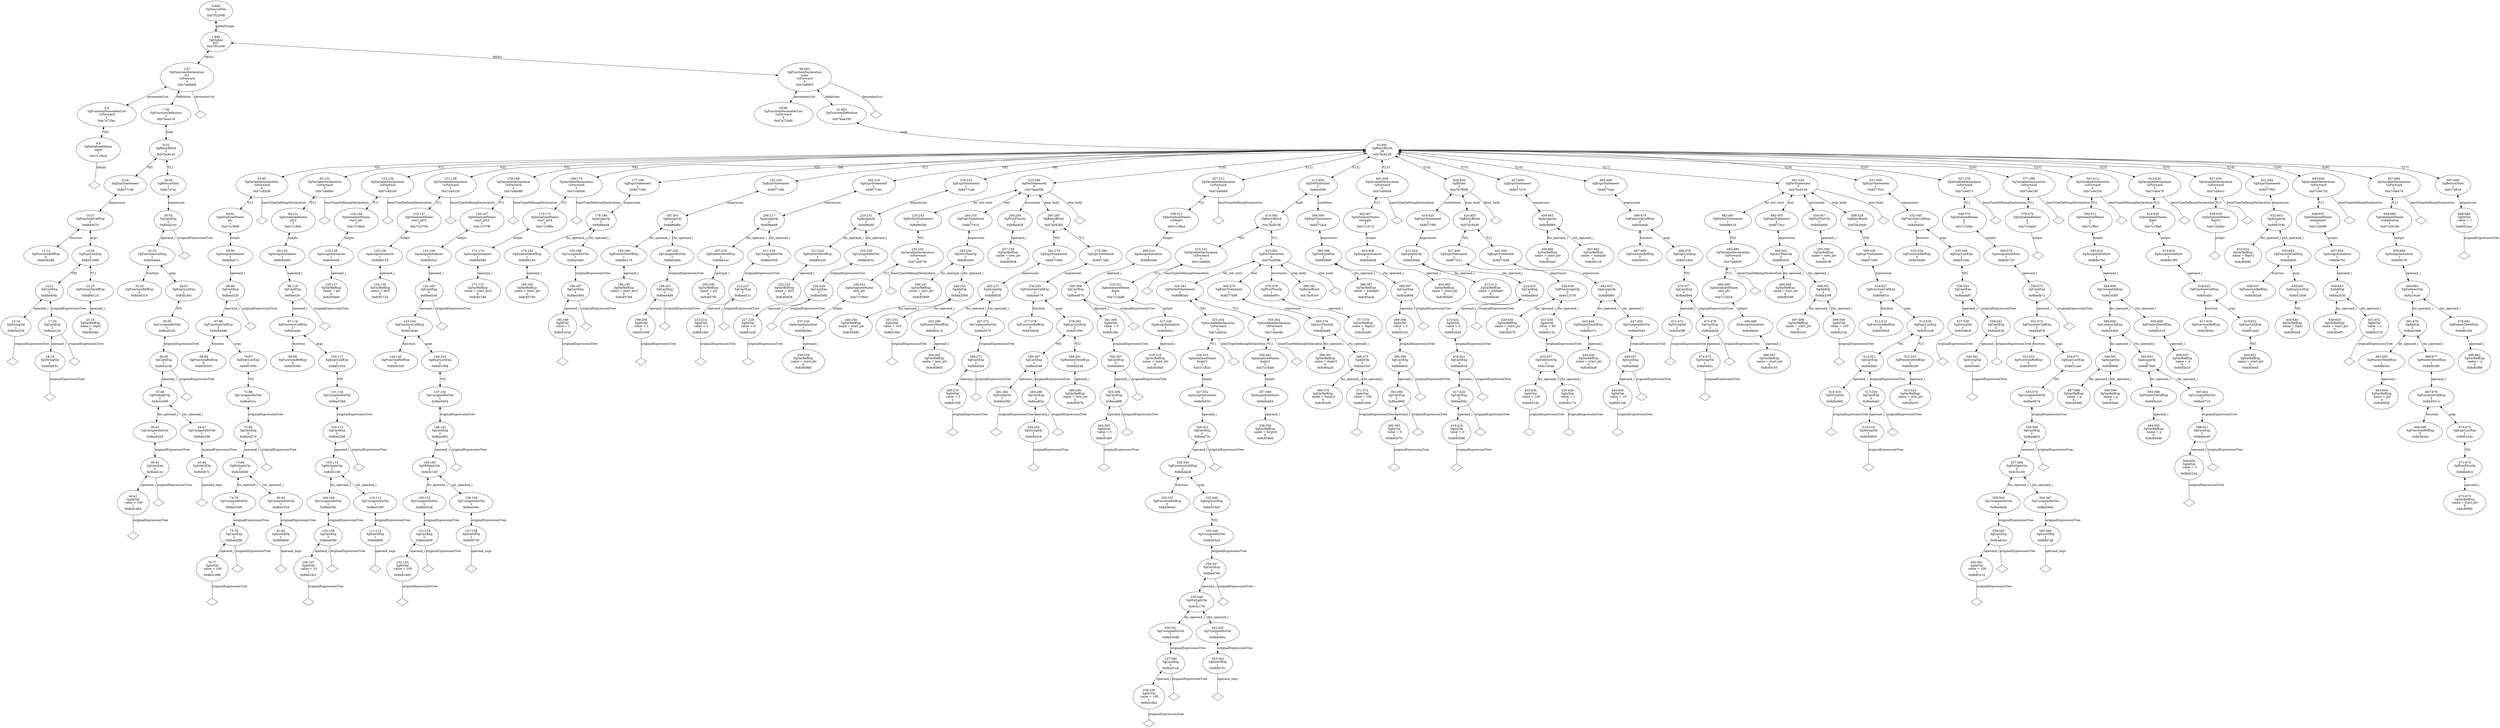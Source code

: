 digraph "G./pointer_example7.c.dot" {
"0xb7c1f4c4"[label="4:5\nSgInitializedName\ninput\n1\n0xb7c1f4c4\n" ];
"0xb7c1f4c4" -> "0xb7c1f4c4__initptr__null"[label="initptr" dir=none ];
"0xb7c1f4c4__initptr__null"[label="" shape=diamond ];
"0xb7e72fac"[label="3:6\nSgFunctionParameterList\n!isForward\n1\n0xb7e72fac\n" ];
"0xb7e72fac" -> "0xb7c1f4c4"[label="*[0]" dir=both ];
"0x8d362d8"[label="11:12\nSgFunctionRefExp\n0\n0x8d362d8\n" ];
"0x8d5e528"[label="15:16\nSgStringVal\n1\n0x8d5e528\n" ];
"0x8d5e528" -> "0x8d5e528__originalExpressionTree__null"[label="originalExpressionTree" dir=none ];
"0x8d5e528__originalExpressionTree__null"[label="" shape=diamond ];
"0x8d5e55c"[label="18:19\nSgStringVal\n1\n0x8d5e55c\n" ];
"0x8d5e55c" -> "0x8d5e55c__originalExpressionTree__null"[label="originalExpressionTree" dir=none ];
"0x8d5e55c__originalExpressionTree__null"[label="" shape=diamond ];
"0x8bed120"[label="17:20\nSgCastExp\n2\n0x8bed120\n" ];
"0x8bed120" -> "0x8d5e55c"[label="operand_i" dir=both ];
"0x8bed120" -> "0x8bed120__originalExpressionTree__null"[label="originalExpressionTree" dir=none ];
"0x8bed120__originalExpressionTree__null"[label="" shape=diamond ];
"0x8bed0dc"[label="14:21\nSgCastExp\n2\n0x8bed0dc\n" ];
"0x8bed0dc" -> "0x8d5e528"[label="operand_i" dir=both ];
"0x8bed0dc" -> "0x8bed120"[label="originalExpressionTree" dir=both ];
"0x8c856a0"[label="23:24\nSgVarRefExp\n name = input\n0\n0x8c856a0\n" ];
"0x8d6b110"[label="22:25\nSgPointerDerefExp\n1\n0x8d6b110\n" ];
"0x8d6b110" -> "0x8c856a0"[label="operand_i" dir=both ];
"0x8d51898"[label="13:26\nSgExprListExp\n2\n0x8d51898\n" ];
"0x8d51898" -> "0x8bed0dc"[label="*[0]" dir=both ];
"0x8d51898" -> "0x8d6b110"[label="*[1]" dir=both ];
"0x8d44d70"[label="10:27\nSgFunctionCallExp\n2\n0x8d44d70\n" ];
"0x8d44d70" -> "0x8d362d8"[label="function" dir=both ];
"0x8d44d70" -> "0x8d51898"[label="args" dir=both ];
"0x8d77c38"[label="9:28\nSgExprStatement\n1\n0x8d77c38\n" ];
"0x8d77c38" -> "0x8d44d70"[label="expression" dir=both ];
"0x8d36314"[label="32:33\nSgFunctionRefExp\n0\n0x8d36314\n" ];
"0x8b91d64"[label="40:41\nSgIntVal\n value = 100\n1\n0x8b91d64\n" ];
"0x8b91d64" -> "0x8b91d64__originalExpressionTree__null"[label="originalExpressionTree" dir=none ];
"0x8b91d64__originalExpressionTree__null"[label="" shape=diamond ];
"0x8bed1ec"[label="39:42\nSgCastExp\n2\n0x8bed1ec\n" ];
"0x8bed1ec" -> "0x8b91d64"[label="operand_i" dir=both ];
"0x8bed1ec" -> "0x8bed1ec__originalExpressionTree__null"[label="originalExpressionTree" dir=none ];
"0x8bed1ec__originalExpressionTree__null"[label="" shape=diamond ];
"0x8be0264"[label="38:43\nSgUnsignedIntVal\n1\n0x8be0264\n" ];
"0x8be0264" -> "0x8bed1ec"[label="originalExpressionTree" dir=both ];
"0x8bfd67c"[label="45:46\nSgSizeOfOp\n1\n0x8bfd67c\n" ];
"0x8bfd67c" -> "0x8bfd67c__operand_expr__null"[label="operand_expr" dir=none ];
"0x8bfd67c__operand_expr__null"[label="" shape=diamond ];
"0x8be0298"[label="44:47\nSgUnsignedIntVal\n1\n0x8be0298\n" ];
"0x8be0298" -> "0x8bfd67c"[label="originalExpressionTree" dir=both ];
"0x8c0c098"[label="37:48\nSgMultiplyOp\n2\n0x8c0c098\n" ];
"0x8c0c098" -> "0x8be0264"[label="lhs_operand_i" dir=both ];
"0x8c0c098" -> "0x8be0298"[label="rhs_operand_i" dir=both ];
"0x8bed1a8"[label="36:49\nSgCastExp\n2\n0x8bed1a8\n" ];
"0x8bed1a8" -> "0x8c0c098"[label="operand_i" dir=both ];
"0x8bed1a8" -> "0x8bed1a8__originalExpressionTree__null"[label="originalExpressionTree" dir=none ];
"0x8bed1a8__originalExpressionTree__null"[label="" shape=diamond ];
"0x8be0230"[label="35:50\nSgUnsignedIntVal\n1\n0x8be0230\n" ];
"0x8be0230" -> "0x8bed1a8"[label="originalExpressionTree" dir=both ];
"0x8d518cc"[label="34:51\nSgExprListExp\n1\n0x8d518cc\n" ];
"0x8d518cc" -> "0x8be0230"[label="*[0]" dir=both ];
"0x8d44da4"[label="31:52\nSgFunctionCallExp\n2\n0x8d44da4\n" ];
"0x8d44da4" -> "0x8d36314"[label="function" dir=both ];
"0x8d44da4" -> "0x8d518cc"[label="args" dir=both ];
"0x8bed164"[label="30:53\nSgCastExp\n2\n0x8bed164\n" ];
"0x8bed164" -> "0x8d44da4"[label="operand_i" dir=both ];
"0x8bed164" -> "0x8bed164__originalExpressionTree__null"[label="originalExpressionTree" dir=none ];
"0x8bed164__originalExpressionTree__null"[label="" shape=diamond ];
"0x8c7a7ec"[label="29:54\nSgReturnStmt\n1\n0x8c7a7ec\n" ];
"0x8c7a7ec" -> "0x8bed164"[label="expression" dir=both ];
"0xb7bc81a0"[label="8:55\nSgBasicBlock\n2\n0xb7bc81a0\n" ];
"0xb7bc81a0" -> "0x8d77c38"[label="*[0]" dir=both ];
"0xb7bc81a0" -> "0x8c7a7ec"[label="*[1]" dir=both ];
"0xb7bea1c4"[label="7:56\nSgFunctionDefinition\n1\n0xb7bea1c4\n" ];
"0xb7bea1c4" -> "0xb7bc81a0"[label="body" dir=both ];
"0xb7ed9de8"[label="2:57\nSgFunctionDeclaration\nfn1\n!isForward\n3\n0xb7ed9de8\n" ];
"0xb7ed9de8" -> "0xb7e72fac"[label="parameterList" dir=both ];
"0xb7ed9de8" -> "0xb7ed9de8__decoratorList__null"[label="decoratorList" dir=none ];
"0xb7ed9de8__decoratorList__null"[label="" shape=diamond ];
"0xb7ed9de8" -> "0xb7bea1c4"[label="definition" dir=both ];
"0xb7e730d0"[label="59:60\nSgFunctionParameterList\n!isForward\n0\n0xb7e730d0\n" ];
"0x8d36350"[label="68:69\nSgFunctionRefExp\n0\n0x8d36350\n" ];
"0x8b91d98"[label="76:77\nSgIntVal\n value = 100\n1\n0x8b91d98\n" ];
"0x8b91d98" -> "0x8b91d98__originalExpressionTree__null"[label="originalExpressionTree" dir=none ];
"0x8b91d98__originalExpressionTree__null"[label="" shape=diamond ];
"0x8bed2b8"[label="75:78\nSgCastExp\n2\n0x8bed2b8\n" ];
"0x8bed2b8" -> "0x8b91d98"[label="operand_i" dir=both ];
"0x8bed2b8" -> "0x8bed2b8__originalExpressionTree__null"[label="originalExpressionTree" dir=none ];
"0x8bed2b8__originalExpressionTree__null"[label="" shape=diamond ];
"0x8be0300"[label="74:79\nSgUnsignedIntVal\n1\n0x8be0300\n" ];
"0x8be0300" -> "0x8bed2b8"[label="originalExpressionTree" dir=both ];
"0x8bfd6b8"[label="81:82\nSgSizeOfOp\n1\n0x8bfd6b8\n" ];
"0x8bfd6b8" -> "0x8bfd6b8__operand_expr__null"[label="operand_expr" dir=none ];
"0x8bfd6b8__operand_expr__null"[label="" shape=diamond ];
"0x8be0334"[label="80:83\nSgUnsignedIntVal\n1\n0x8be0334\n" ];
"0x8be0334" -> "0x8bfd6b8"[label="originalExpressionTree" dir=both ];
"0x8c0c0d0"[label="73:84\nSgMultiplyOp\n2\n0x8c0c0d0\n" ];
"0x8c0c0d0" -> "0x8be0300"[label="lhs_operand_i" dir=both ];
"0x8c0c0d0" -> "0x8be0334"[label="rhs_operand_i" dir=both ];
"0x8bed274"[label="72:85\nSgCastExp\n2\n0x8bed274\n" ];
"0x8bed274" -> "0x8c0c0d0"[label="operand_i" dir=both ];
"0x8bed274" -> "0x8bed274__originalExpressionTree__null"[label="originalExpressionTree" dir=none ];
"0x8bed274__originalExpressionTree__null"[label="" shape=diamond ];
"0x8be02cc"[label="71:86\nSgUnsignedIntVal\n1\n0x8be02cc\n" ];
"0x8be02cc" -> "0x8bed274"[label="originalExpressionTree" dir=both ];
"0x8d51900"[label="70:87\nSgExprListExp\n1\n0x8d51900\n" ];
"0x8d51900" -> "0x8be02cc"[label="*[0]" dir=both ];
"0x8d44dd8"[label="67:88\nSgFunctionCallExp\n2\n0x8d44dd8\n" ];
"0x8d44dd8" -> "0x8d36350"[label="function" dir=both ];
"0x8d44dd8" -> "0x8d51900"[label="args" dir=both ];
"0x8bed230"[label="66:89\nSgCastExp\n2\n0x8bed230\n" ];
"0x8bed230" -> "0x8d44dd8"[label="operand_i" dir=both ];
"0x8bed230" -> "0x8bed230__originalExpressionTree__null"[label="originalExpressionTree" dir=none ];
"0x8bed230__originalExpressionTree__null"[label="" shape=diamond ];
"0x8b9e47c"[label="65:90\nSgAssignInitializer\n1\n0x8b9e47c\n" ];
"0x8b9e47c" -> "0x8bed230"[label="operand_i" dir=both ];
"0xb7c1f568"[label="64:91\nSgInitializedName\nptr\n1\n0xb7c1f568\n" ];
"0xb7c1f568" -> "0x8b9e47c"[label="initptr" dir=both ];
"0xb7cdcf38"[label="63:92\nSgVariableDeclaration\n!isForward\n2\n0xb7cdcf38\n" ];
"0xb7cdcf38" -> "0xb7cdcf38__baseTypeDefiningDeclaration__null"[label="baseTypeDefiningDeclaration" dir=none ];
"0xb7cdcf38__baseTypeDefiningDeclaration__null"[label="" shape=diamond ];
"0xb7cdcf38" -> "0xb7c1f568"[label="*[1]" dir=both ];
"0x8d3638c"[label="98:99\nSgFunctionRefExp\n0\n0x8d3638c\n" ];
"0x8b91dcc"[label="106:107\nSgIntVal\n value = 10\n1\n0x8b91dcc\n" ];
"0x8b91dcc" -> "0x8b91dcc__originalExpressionTree__null"[label="originalExpressionTree" dir=none ];
"0x8b91dcc__originalExpressionTree__null"[label="" shape=diamond ];
"0x8bed384"[label="105:108\nSgCastExp\n2\n0x8bed384\n" ];
"0x8bed384" -> "0x8b91dcc"[label="operand_i" dir=both ];
"0x8bed384" -> "0x8bed384__originalExpressionTree__null"[label="originalExpressionTree" dir=none ];
"0x8bed384__originalExpressionTree__null"[label="" shape=diamond ];
"0x8be039c"[label="104:109\nSgUnsignedIntVal\n1\n0x8be039c\n" ];
"0x8be039c" -> "0x8bed384"[label="originalExpressionTree" dir=both ];
"0x8bfd6f4"[label="111:112\nSgSizeOfOp\n1\n0x8bfd6f4\n" ];
"0x8bfd6f4" -> "0x8bfd6f4__operand_expr__null"[label="operand_expr" dir=none ];
"0x8bfd6f4__operand_expr__null"[label="" shape=diamond ];
"0x8be03d0"[label="110:113\nSgUnsignedIntVal\n1\n0x8be03d0\n" ];
"0x8be03d0" -> "0x8bfd6f4"[label="originalExpressionTree" dir=both ];
"0x8c0c108"[label="103:114\nSgMultiplyOp\n2\n0x8c0c108\n" ];
"0x8c0c108" -> "0x8be039c"[label="lhs_operand_i" dir=both ];
"0x8c0c108" -> "0x8be03d0"[label="rhs_operand_i" dir=both ];
"0x8bed340"[label="102:115\nSgCastExp\n2\n0x8bed340\n" ];
"0x8bed340" -> "0x8c0c108"[label="operand_i" dir=both ];
"0x8bed340" -> "0x8bed340__originalExpressionTree__null"[label="originalExpressionTree" dir=none ];
"0x8bed340__originalExpressionTree__null"[label="" shape=diamond ];
"0x8be0368"[label="101:116\nSgUnsignedIntVal\n1\n0x8be0368\n" ];
"0x8be0368" -> "0x8bed340"[label="originalExpressionTree" dir=both ];
"0x8d51934"[label="100:117\nSgExprListExp\n1\n0x8d51934\n" ];
"0x8d51934" -> "0x8be0368"[label="*[0]" dir=both ];
"0x8d44e0c"[label="97:118\nSgFunctionCallExp\n2\n0x8d44e0c\n" ];
"0x8d44e0c" -> "0x8d3638c"[label="function" dir=both ];
"0x8d44e0c" -> "0x8d51934"[label="args" dir=both ];
"0x8bed2fc"[label="96:119\nSgCastExp\n2\n0x8bed2fc\n" ];
"0x8bed2fc" -> "0x8d44e0c"[label="operand_i" dir=both ];
"0x8bed2fc" -> "0x8bed2fc__originalExpressionTree__null"[label="originalExpressionTree" dir=none ];
"0x8bed2fc__originalExpressionTree__null"[label="" shape=diamond ];
"0x8b9e4b0"[label="95:120\nSgAssignInitializer\n1\n0x8b9e4b0\n" ];
"0x8b9e4b0" -> "0x8bed2fc"[label="operand_i" dir=both ];
"0xb7c1f60c"[label="94:121\nSgInitializedName\nptr2\n1\n0xb7c1f60c\n" ];
"0xb7c1f60c" -> "0x8b9e4b0"[label="initptr" dir=both ];
"0xb7cdd08c"[label="93:122\nSgVariableDeclaration\n!isForward\n2\n0xb7cdd08c\n" ];
"0xb7cdd08c" -> "0xb7cdd08c__baseTypeDefiningDeclaration__null"[label="baseTypeDefiningDeclaration" dir=none ];
"0xb7cdd08c__baseTypeDefiningDeclaration__null"[label="" shape=diamond ];
"0xb7cdd08c" -> "0xb7c1f60c"[label="*[1]" dir=both ];
"0x8c856d8"[label="126:127\nSgVarRefExp\n name = ptr\n0\n0x8c856d8\n" ];
"0x8b9e4e4"[label="125:128\nSgAssignInitializer\n1\n0x8b9e4e4\n" ];
"0x8b9e4e4" -> "0x8c856d8"[label="operand_i" dir=both ];
"0xb7c1f6b0"[label="124:129\nSgInitializedName\nstart_ptr\n1\n0xb7c1f6b0\n" ];
"0xb7c1f6b0" -> "0x8b9e4e4"[label="initptr" dir=both ];
"0xb7cdd1e0"[label="123:130\nSgVariableDeclaration\n!isForward\n2\n0xb7cdd1e0\n" ];
"0xb7cdd1e0" -> "0xb7cdd1e0__baseTypeDefiningDeclaration__null"[label="baseTypeDefiningDeclaration" dir=none ];
"0xb7cdd1e0__baseTypeDefiningDeclaration__null"[label="" shape=diamond ];
"0xb7cdd1e0" -> "0xb7c1f6b0"[label="*[1]" dir=both ];
"0x8c85710"[label="134:135\nSgVarRefExp\n name = ptr2\n0\n0x8c85710\n" ];
"0x8b9e518"[label="133:136\nSgAssignInitializer\n1\n0x8b9e518\n" ];
"0x8b9e518" -> "0x8c85710"[label="operand_i" dir=both ];
"0xb7c1f754"[label="132:137\nSgInitializedName\nstart_ptr2\n1\n0xb7c1f754\n" ];
"0xb7c1f754" -> "0x8b9e518"[label="initptr" dir=both ];
"0xb7cdd334"[label="131:138\nSgVariableDeclaration\n!isForward\n2\n0xb7cdd334\n" ];
"0xb7cdd334" -> "0xb7cdd334__baseTypeDefiningDeclaration__null"[label="baseTypeDefiningDeclaration" dir=none ];
"0xb7cdd334__baseTypeDefiningDeclaration__null"[label="" shape=diamond ];
"0xb7cdd334" -> "0xb7c1f754"[label="*[1]" dir=both ];
"0x8d363c8"[label="144:145\nSgFunctionRefExp\n0\n0x8d363c8\n" ];
"0x8b91e00"[label="152:153\nSgIntVal\n value = 100\n1\n0x8b91e00\n" ];
"0x8b91e00" -> "0x8b91e00__originalExpressionTree__null"[label="originalExpressionTree" dir=none ];
"0x8b91e00__originalExpressionTree__null"[label="" shape=diamond ];
"0x8bed450"[label="151:154\nSgCastExp\n2\n0x8bed450\n" ];
"0x8bed450" -> "0x8b91e00"[label="operand_i" dir=both ];
"0x8bed450" -> "0x8bed450__originalExpressionTree__null"[label="originalExpressionTree" dir=none ];
"0x8bed450__originalExpressionTree__null"[label="" shape=diamond ];
"0x8be0438"[label="150:155\nSgUnsignedIntVal\n1\n0x8be0438\n" ];
"0x8be0438" -> "0x8bed450"[label="originalExpressionTree" dir=both ];
"0x8bfd730"[label="157:158\nSgSizeOfOp\n1\n0x8bfd730\n" ];
"0x8bfd730" -> "0x8bfd730__operand_expr__null"[label="operand_expr" dir=none ];
"0x8bfd730__operand_expr__null"[label="" shape=diamond ];
"0x8be046c"[label="156:159\nSgUnsignedIntVal\n1\n0x8be046c\n" ];
"0x8be046c" -> "0x8bfd730"[label="originalExpressionTree" dir=both ];
"0x8c0c140"[label="149:160\nSgMultiplyOp\n2\n0x8c0c140\n" ];
"0x8c0c140" -> "0x8be0438"[label="lhs_operand_i" dir=both ];
"0x8c0c140" -> "0x8be046c"[label="rhs_operand_i" dir=both ];
"0x8bed40c"[label="148:161\nSgCastExp\n2\n0x8bed40c\n" ];
"0x8bed40c" -> "0x8c0c140"[label="operand_i" dir=both ];
"0x8bed40c" -> "0x8bed40c__originalExpressionTree__null"[label="originalExpressionTree" dir=none ];
"0x8bed40c__originalExpressionTree__null"[label="" shape=diamond ];
"0x8be0404"[label="147:162\nSgUnsignedIntVal\n1\n0x8be0404\n" ];
"0x8be0404" -> "0x8bed40c"[label="originalExpressionTree" dir=both ];
"0x8d51968"[label="146:163\nSgExprListExp\n1\n0x8d51968\n" ];
"0x8d51968" -> "0x8be0404"[label="*[0]" dir=both ];
"0x8d44e40"[label="143:164\nSgFunctionCallExp\n2\n0x8d44e40\n" ];
"0x8d44e40" -> "0x8d363c8"[label="function" dir=both ];
"0x8d44e40" -> "0x8d51968"[label="args" dir=both ];
"0x8bed3c8"[label="142:165\nSgCastExp\n2\n0x8bed3c8\n" ];
"0x8bed3c8" -> "0x8d44e40"[label="operand_i" dir=both ];
"0x8bed3c8" -> "0x8bed3c8__originalExpressionTree__null"[label="originalExpressionTree" dir=none ];
"0x8bed3c8__originalExpressionTree__null"[label="" shape=diamond ];
"0x8b9e54c"[label="141:166\nSgAssignInitializer\n1\n0x8b9e54c\n" ];
"0x8b9e54c" -> "0x8bed3c8"[label="operand_i" dir=both ];
"0xb7c1f7f8"[label="140:167\nSgInitializedName\nstart_ptr3\n1\n0xb7c1f7f8\n" ];
"0xb7c1f7f8" -> "0x8b9e54c"[label="initptr" dir=both ];
"0xb7cdd488"[label="139:168\nSgVariableDeclaration\n!isForward\n2\n0xb7cdd488\n" ];
"0xb7cdd488" -> "0xb7cdd488__baseTypeDefiningDeclaration__null"[label="baseTypeDefiningDeclaration" dir=none ];
"0xb7cdd488__baseTypeDefiningDeclaration__null"[label="" shape=diamond ];
"0xb7cdd488" -> "0xb7c1f7f8"[label="*[1]" dir=both ];
"0x8c85748"[label="172:173\nSgVarRefExp\n name = start_ptr2\n0\n0x8c85748\n" ];
"0x8b9e580"[label="171:174\nSgAssignInitializer\n1\n0x8b9e580\n" ];
"0x8b9e580" -> "0x8c85748"[label="operand_i" dir=both ];
"0xb7c1f89c"[label="170:175\nSgInitializedName\nstart_ptr4\n1\n0xb7c1f89c\n" ];
"0xb7c1f89c" -> "0x8b9e580"[label="initptr" dir=both ];
"0xb7cdd5dc"[label="169:176\nSgVariableDeclaration\n!isForward\n2\n0xb7cdd5dc\n" ];
"0xb7cdd5dc" -> "0xb7cdd5dc__baseTypeDefiningDeclaration__null"[label="baseTypeDefiningDeclaration" dir=none ];
"0xb7cdd5dc__baseTypeDefiningDeclaration__null"[label="" shape=diamond ];
"0xb7cdd5dc" -> "0xb7c1f89c"[label="*[1]" dir=both ];
"0x8c85780"[label="180:181\nSgVarRefExp\n name = start_ptr\n0\n0x8c85780\n" ];
"0x8d6b144"[label="179:182\nSgPointerDerefExp\n1\n0x8d6b144\n" ];
"0x8d6b144" -> "0x8c85780"[label="operand_i" dir=both ];
"0x8b91e34"[label="185:186\nSgIntVal\n value = 1\n1\n0x8b91e34\n" ];
"0x8b91e34" -> "0x8b91e34__originalExpressionTree__null"[label="originalExpressionTree" dir=none ];
"0x8b91e34__originalExpressionTree__null"[label="" shape=diamond ];
"0x8bed494"[label="184:187\nSgCastExp\n2\n0x8bed494\n" ];
"0x8bed494" -> "0x8b91e34"[label="operand_i" dir=both ];
"0x8bed494" -> "0x8bed494__originalExpressionTree__null"[label="originalExpressionTree" dir=none ];
"0x8bed494__originalExpressionTree__null"[label="" shape=diamond ];
"0x8be04a0"[label="183:188\nSgUnsignedIntVal\n1\n0x8be04a0\n" ];
"0x8be04a0" -> "0x8bed494"[label="originalExpressionTree" dir=both ];
"0x8d86e48"[label="178:189\nSgAssignOp\n2\n0x8d86e48\n" ];
"0x8d86e48" -> "0x8d6b144"[label="lhs_operand_i" dir=both ];
"0x8d86e48" -> "0x8be04a0"[label="rhs_operand_i" dir=both ];
"0x8d77c64"[label="177:190\nSgExprStatement\n1\n0x8d77c64\n" ];
"0x8d77c64" -> "0x8d86e48"[label="expression" dir=both ];
"0x8c857b8"[label="194:195\nSgVarRefExp\n name = start_ptr2\n0\n0x8c857b8\n" ];
"0x8d6b178"[label="193:196\nSgPointerDerefExp\n1\n0x8d6b178\n" ];
"0x8d6b178" -> "0x8c857b8"[label="operand_i" dir=both ];
"0x8b91e68"[label="199:200\nSgIntVal\n value = 1\n1\n0x8b91e68\n" ];
"0x8b91e68" -> "0x8b91e68__originalExpressionTree__null"[label="originalExpressionTree" dir=none ];
"0x8b91e68__originalExpressionTree__null"[label="" shape=diamond ];
"0x8bed4d8"[label="198:201\nSgCastExp\n2\n0x8bed4d8\n" ];
"0x8bed4d8" -> "0x8b91e68"[label="operand_i" dir=both ];
"0x8bed4d8" -> "0x8bed4d8__originalExpressionTree__null"[label="originalExpressionTree" dir=none ];
"0x8bed4d8__originalExpressionTree__null"[label="" shape=diamond ];
"0x8be04d4"[label="197:202\nSgUnsignedIntVal\n1\n0x8be04d4\n" ];
"0x8be04d4" -> "0x8bed4d8"[label="originalExpressionTree" dir=both ];
"0x8d86e80"[label="192:203\nSgAssignOp\n2\n0x8d86e80\n" ];
"0x8d86e80" -> "0x8d6b178"[label="lhs_operand_i" dir=both ];
"0x8d86e80" -> "0x8be04d4"[label="rhs_operand_i" dir=both ];
"0x8d77c90"[label="191:204\nSgExprStatement\n1\n0x8d77c90\n" ];
"0x8d77c90" -> "0x8d86e80"[label="expression" dir=both ];
"0x8c857f0"[label="208:209\nSgVarRefExp\n name = ptr\n0\n0x8c857f0\n" ];
"0x8d6b1ac"[label="207:210\nSgPointerDerefExp\n1\n0x8d6b1ac\n" ];
"0x8d6b1ac" -> "0x8c857f0"[label="operand_i" dir=both ];
"0x8b91e9c"[label="213:214\nSgIntVal\n value = 3\n1\n0x8b91e9c\n" ];
"0x8b91e9c" -> "0x8b91e9c__originalExpressionTree__null"[label="originalExpressionTree" dir=none ];
"0x8b91e9c__originalExpressionTree__null"[label="" shape=diamond ];
"0x8bed51c"[label="212:215\nSgCastExp\n2\n0x8bed51c\n" ];
"0x8bed51c" -> "0x8b91e9c"[label="operand_i" dir=both ];
"0x8bed51c" -> "0x8bed51c__originalExpressionTree__null"[label="originalExpressionTree" dir=none ];
"0x8bed51c__originalExpressionTree__null"[label="" shape=diamond ];
"0x8be0508"[label="211:216\nSgUnsignedIntVal\n1\n0x8be0508\n" ];
"0x8be0508" -> "0x8bed51c"[label="originalExpressionTree" dir=both ];
"0x8d86eb8"[label="206:217\nSgAssignOp\n2\n0x8d86eb8\n" ];
"0x8d86eb8" -> "0x8d6b1ac"[label="lhs_operand_i" dir=both ];
"0x8d86eb8" -> "0x8be0508"[label="rhs_operand_i" dir=both ];
"0x8d77cbc"[label="205:218\nSgExprStatement\n1\n0x8d77cbc\n" ];
"0x8d77cbc" -> "0x8d86eb8"[label="expression" dir=both ];
"0x8c85828"[label="222:223\nSgVarRefExp\n name = ptr2\n0\n0x8c85828\n" ];
"0x8d6b1e0"[label="221:224\nSgPointerDerefExp\n1\n0x8d6b1e0\n" ];
"0x8d6b1e0" -> "0x8c85828"[label="operand_i" dir=both ];
"0x8b91ed0"[label="227:228\nSgIntVal\n value = 9\n1\n0x8b91ed0\n" ];
"0x8b91ed0" -> "0x8b91ed0__originalExpressionTree__null"[label="originalExpressionTree" dir=none ];
"0x8b91ed0__originalExpressionTree__null"[label="" shape=diamond ];
"0x8bed560"[label="226:229\nSgCastExp\n2\n0x8bed560\n" ];
"0x8bed560" -> "0x8b91ed0"[label="operand_i" dir=both ];
"0x8bed560" -> "0x8bed560__originalExpressionTree__null"[label="originalExpressionTree" dir=none ];
"0x8bed560__originalExpressionTree__null"[label="" shape=diamond ];
"0x8be053c"[label="225:230\nSgUnsignedIntVal\n1\n0x8be053c\n" ];
"0x8be053c" -> "0x8bed560"[label="originalExpressionTree" dir=both ];
"0x8d86ef0"[label="220:231\nSgAssignOp\n2\n0x8d86ef0\n" ];
"0x8d86ef0" -> "0x8d6b1e0"[label="lhs_operand_i" dir=both ];
"0x8d86ef0" -> "0x8be053c"[label="rhs_operand_i" dir=both ];
"0x8d77ce8"[label="219:232\nSgExprStatement\n1\n0x8d77ce8\n" ];
"0x8d77ce8" -> "0x8d86ef0"[label="expression" dir=both ];
"0x8c85860"[label="238:239\nSgVarRefExp\n name = start_ptr\n0\n0x8c85860\n" ];
"0x8b9e5b4"[label="237:240\nSgAssignInitializer\n1\n0x8b9e5b4\n" ];
"0x8b9e5b4" -> "0x8c85860"[label="operand_i" dir=both ];
"0xb7c1f940"[label="236:241\nSgInitializedName\nnew_ptr\n1\n0xb7c1f940\n" ];
"0xb7c1f940" -> "0x8b9e5b4"[label="initptr" dir=both ];
"0xb7cdd730"[label="235:242\nSgVariableDeclaration\n!isForward\n2\n0xb7cdd730\n" ];
"0xb7cdd730" -> "0xb7cdd730__baseTypeDefiningDeclaration__null"[label="baseTypeDefiningDeclaration" dir=none ];
"0xb7cdd730__baseTypeDefiningDeclaration__null"[label="" shape=diamond ];
"0xb7cdd730" -> "0xb7c1f940"[label="*[1]" dir=both ];
"0x8d965b0"[label="234:243\nSgForInitStatement\n1\n0x8d965b0\n" ];
"0x8d965b0" -> "0xb7cdd730"[label="*[0]" dir=both ];
"0x8c85898"[label="246:247\nSgVarRefExp\n name = new_ptr\n0\n0x8c85898\n" ];
"0x8c858d0"[label="249:250\nSgVarRefExp\n name = start_ptr\n0\n0x8c858d0\n" ];
"0x8b91f04"[label="251:252\nSgIntVal\n value = 100\n1\n0x8b91f04\n" ];
"0x8b91f04" -> "0x8b91f04__originalExpressionTree__null"[label="originalExpressionTree" dir=none ];
"0x8b91f04__originalExpressionTree__null"[label="" shape=diamond ];
"0x8da3388"[label="248:253\nSgAddOp\n2\n0x8da3388\n" ];
"0x8da3388" -> "0x8c858d0"[label="lhs_operand_i" dir=both ];
"0x8da3388" -> "0x8b91f04"[label="rhs_operand_i" dir=both ];
"0x8db0e50"[label="245:254\nSgLessThanOp\n2\n0x8db0e50\n" ];
"0x8db0e50" -> "0x8c85898"[label="lhs_operand_i" dir=both ];
"0x8db0e50" -> "0x8da3388"[label="rhs_operand_i" dir=both ];
"0x8d77d14"[label="244:255\nSgExprStatement\n1\n0x8d77d14\n" ];
"0x8d77d14" -> "0x8db0e50"[label="expression" dir=both ];
"0x8c85908"[label="257:258\nSgVarRefExp\n name = new_ptr\n0\n0x8c85908\n" ];
"0x8dbe928"[label="256:259\nSgPlusPlusOp\n1\n0x8dbe928\n" ];
"0x8dbe928" -> "0x8c85908"[label="operand_i" dir=both ];
"0x8c85940"[label="264:265\nSgVarRefExp\n name = new_ptr\n0\n0x8c85940\n" ];
"0x8d6b214"[label="263:266\nSgPointerDerefExp\n1\n0x8d6b214\n" ];
"0x8d6b214" -> "0x8c85940"[label="operand_i" dir=both ];
"0x8b91f38"[label="269:270\nSgIntVal\n value = 5\n1\n0x8b91f38\n" ];
"0x8b91f38" -> "0x8b91f38__originalExpressionTree__null"[label="originalExpressionTree" dir=none ];
"0x8b91f38__originalExpressionTree__null"[label="" shape=diamond ];
"0x8bed5a4"[label="268:271\nSgCastExp\n2\n0x8bed5a4\n" ];
"0x8bed5a4" -> "0x8b91f38"[label="operand_i" dir=both ];
"0x8bed5a4" -> "0x8bed5a4__originalExpressionTree__null"[label="originalExpressionTree" dir=none ];
"0x8bed5a4__originalExpressionTree__null"[label="" shape=diamond ];
"0x8be0570"[label="267:272\nSgUnsignedIntVal\n1\n0x8be0570\n" ];
"0x8be0570" -> "0x8bed5a4"[label="originalExpressionTree" dir=both ];
"0x8d86f28"[label="262:273\nSgAssignOp\n2\n0x8d86f28\n" ];
"0x8d86f28" -> "0x8d6b214"[label="lhs_operand_i" dir=both ];
"0x8d86f28" -> "0x8be0570"[label="rhs_operand_i" dir=both ];
"0x8d77d40"[label="261:274\nSgExprStatement\n1\n0x8d77d40\n" ];
"0x8d77d40" -> "0x8d86f28"[label="expression" dir=both ];
"0x8d36404"[label="277:278\nSgFunctionRefExp\n0\n0x8d36404\n" ];
"0x8d5e590"[label="281:282\nSgStringVal\n1\n0x8d5e590\n" ];
"0x8d5e590" -> "0x8d5e590__originalExpressionTree__null"[label="originalExpressionTree" dir=none ];
"0x8d5e590__originalExpressionTree__null"[label="" shape=diamond ];
"0x8d5e5c4"[label="284:285\nSgStringVal\n1\n0x8d5e5c4\n" ];
"0x8d5e5c4" -> "0x8d5e5c4__originalExpressionTree__null"[label="originalExpressionTree" dir=none ];
"0x8d5e5c4__originalExpressionTree__null"[label="" shape=diamond ];
"0x8bed62c"[label="283:286\nSgCastExp\n2\n0x8bed62c\n" ];
"0x8bed62c" -> "0x8d5e5c4"[label="operand_i" dir=both ];
"0x8bed62c" -> "0x8bed62c__originalExpressionTree__null"[label="originalExpressionTree" dir=none ];
"0x8bed62c__originalExpressionTree__null"[label="" shape=diamond ];
"0x8bed5e8"[label="280:287\nSgCastExp\n2\n0x8bed5e8\n" ];
"0x8bed5e8" -> "0x8d5e590"[label="operand_i" dir=both ];
"0x8bed5e8" -> "0x8bed62c"[label="originalExpressionTree" dir=both ];
"0x8c85978"[label="289:290\nSgVarRefExp\n name = new_ptr\n0\n0x8c85978\n" ];
"0x8d6b248"[label="288:291\nSgPointerDerefExp\n1\n0x8d6b248\n" ];
"0x8d6b248" -> "0x8c85978"[label="operand_i" dir=both ];
"0x8d5199c"[label="279:292\nSgExprListExp\n2\n0x8d5199c\n" ];
"0x8d5199c" -> "0x8bed5e8"[label="*[0]" dir=both ];
"0x8d5199c" -> "0x8d6b248"[label="*[1]" dir=both ];
"0x8d44e74"[label="276:293\nSgFunctionCallExp\n2\n0x8d44e74\n" ];
"0x8d44e74" -> "0x8d36404"[label="function" dir=both ];
"0x8d44e74" -> "0x8d5199c"[label="args" dir=both ];
"0x8d77d6c"[label="275:294\nSgExprStatement\n1\n0x8d77d6c\n" ];
"0x8d77d6c" -> "0x8d44e74"[label="expression" dir=both ];
"0xb7bc82b0"[label="260:295\nSgBasicBlock\n2\n0xb7bc82b0\n" ];
"0xb7bc82b0" -> "0x8d77d40"[label="*[0]" dir=both ];
"0xb7bc82b0" -> "0x8d77d6c"[label="*[1]" dir=both ];
"0xb7ba4008"[label="233:296\nSgForStatement\n5\n0xb7ba4008\n" ];
"0xb7ba4008" -> "0x8d965b0"[label="for_init_stmt" dir=both ];
"0xb7ba4008" -> "0x8d77d14"[label="test" dir=both ];
"0xb7ba4008" -> "0x8dbe928"[label="increment" dir=both ];
"0xb7ba4008" -> "0xb7bc82b0"[label="loop_body" dir=both ];
"0xb7ba4008" -> "0xb7ba4008__else_body__null"[label="else_body" dir=none ];
"0xb7ba4008__else_body__null"[label="" shape=diamond ];
"0x8b91fa0"[label="304:305\nSgIntVal\n value = 0\n1\n0x8b91fa0\n" ];
"0x8b91fa0" -> "0x8b91fa0__originalExpressionTree__null"[label="originalExpressionTree" dir=none ];
"0x8b91fa0__originalExpressionTree__null"[label="" shape=diamond ];
"0x8bed6f8"[label="303:306\nSgCastExp\n2\n0x8bed6f8\n" ];
"0x8bed6f8" -> "0x8b91fa0"[label="operand_i" dir=both ];
"0x8bed6f8" -> "0x8bed6f8__originalExpressionTree__null"[label="originalExpressionTree" dir=none ];
"0x8bed6f8__originalExpressionTree__null"[label="" shape=diamond ];
"0x8bed6b4"[label="302:307\nSgCastExp\n2\n0x8bed6b4\n" ];
"0x8bed6b4" -> "0x8bed6f8"[label="operand_i" dir=both ];
"0x8bed6b4" -> "0x8bed6b4__originalExpressionTree__null"[label="originalExpressionTree" dir=none ];
"0x8bed6b4__originalExpressionTree__null"[label="" shape=diamond ];
"0x8b91f6c"[label="301:308\nSgIntVal\n value = 0\n1\n0x8b91f6c\n" ];
"0x8b91f6c" -> "0x8bed6b4"[label="originalExpressionTree" dir=both ];
"0x8bed670"[label="300:309\nSgCastExp\n2\n0x8bed670\n" ];
"0x8bed670" -> "0x8b91f6c"[label="operand_i" dir=both ];
"0x8bed670" -> "0x8bed670__originalExpressionTree__null"[label="originalExpressionTree" dir=none ];
"0x8bed670__originalExpressionTree__null"[label="" shape=diamond ];
"0x8b9e5e8"[label="299:310\nSgAssignInitializer\n1\n0x8b9e5e8\n" ];
"0x8b9e5e8" -> "0x8bed670"[label="operand_i" dir=both ];
"0xb7c1f9e4"[label="298:311\nSgInitializedName\nwhileptr\n1\n0xb7c1f9e4\n" ];
"0xb7c1f9e4" -> "0x8b9e5e8"[label="initptr" dir=both ];
"0xb7cdd884"[label="297:312\nSgVariableDeclaration\n!isForward\n2\n0xb7cdd884\n" ];
"0xb7cdd884" -> "0xb7cdd884__baseTypeDefiningDeclaration__null"[label="baseTypeDefiningDeclaration" dir=none ];
"0xb7cdd884__baseTypeDefiningDeclaration__null"[label="" shape=diamond ];
"0xb7cdd884" -> "0xb7c1f9e4"[label="*[1]" dir=both ];
"0x8c859b0"[label="318:319\nSgVarRefExp\n name = start_ptr\n0\n0x8c859b0\n" ];
"0x8b9e61c"[label="317:320\nSgAssignInitializer\n1\n0x8b9e61c\n" ];
"0x8b9e61c" -> "0x8c859b0"[label="operand_i" dir=both ];
"0xb7c1fa88"[label="316:321\nSgInitializedName\ndoptr\n1\n0xb7c1fa88\n" ];
"0xb7c1fa88" -> "0x8b9e61c"[label="initptr" dir=both ];
"0xb7cdd9d8"[label="315:322\nSgVariableDeclaration\n!isForward\n2\n0xb7cdd9d8\n" ];
"0xb7cdd9d8" -> "0xb7cdd9d8__baseTypeDefiningDeclaration__null"[label="baseTypeDefiningDeclaration" dir=none ];
"0xb7cdd9d8__baseTypeDefiningDeclaration__null"[label="" shape=diamond ];
"0xb7cdd9d8" -> "0xb7c1fa88"[label="*[1]" dir=both ];
"0x8d36440"[label="330:331\nSgFunctionRefExp\n0\n0x8d36440\n" ];
"0x8b91fd4"[label="338:339\nSgIntVal\n value = 100\n1\n0x8b91fd4\n" ];
"0x8b91fd4" -> "0x8b91fd4__originalExpressionTree__null"[label="originalExpressionTree" dir=none ];
"0x8b91fd4__originalExpressionTree__null"[label="" shape=diamond ];
"0x8bed7c4"[label="337:340\nSgCastExp\n2\n0x8bed7c4\n" ];
"0x8bed7c4" -> "0x8b91fd4"[label="operand_i" dir=both ];
"0x8bed7c4" -> "0x8bed7c4__originalExpressionTree__null"[label="originalExpressionTree" dir=none ];
"0x8bed7c4__originalExpressionTree__null"[label="" shape=diamond ];
"0x8be05d8"[label="336:341\nSgUnsignedIntVal\n1\n0x8be05d8\n" ];
"0x8be05d8" -> "0x8bed7c4"[label="originalExpressionTree" dir=both ];
"0x8bfd76c"[label="343:344\nSgSizeOfOp\n1\n0x8bfd76c\n" ];
"0x8bfd76c" -> "0x8bfd76c__operand_expr__null"[label="operand_expr" dir=none ];
"0x8bfd76c__operand_expr__null"[label="" shape=diamond ];
"0x8be060c"[label="342:345\nSgUnsignedIntVal\n1\n0x8be060c\n" ];
"0x8be060c" -> "0x8bfd76c"[label="originalExpressionTree" dir=both ];
"0x8c0c178"[label="335:346\nSgMultiplyOp\n2\n0x8c0c178\n" ];
"0x8c0c178" -> "0x8be05d8"[label="lhs_operand_i" dir=both ];
"0x8c0c178" -> "0x8be060c"[label="rhs_operand_i" dir=both ];
"0x8bed780"[label="334:347\nSgCastExp\n2\n0x8bed780\n" ];
"0x8bed780" -> "0x8c0c178"[label="operand_i" dir=both ];
"0x8bed780" -> "0x8bed780__originalExpressionTree__null"[label="originalExpressionTree" dir=none ];
"0x8bed780__originalExpressionTree__null"[label="" shape=diamond ];
"0x8be05a4"[label="333:348\nSgUnsignedIntVal\n1\n0x8be05a4\n" ];
"0x8be05a4" -> "0x8bed780"[label="originalExpressionTree" dir=both ];
"0x8d519d0"[label="332:349\nSgExprListExp\n1\n0x8d519d0\n" ];
"0x8d519d0" -> "0x8be05a4"[label="*[0]" dir=both ];
"0x8d44ea8"[label="329:350\nSgFunctionCallExp\n2\n0x8d44ea8\n" ];
"0x8d44ea8" -> "0x8d36440"[label="function" dir=both ];
"0x8d44ea8" -> "0x8d519d0"[label="args" dir=both ];
"0x8bed73c"[label="328:351\nSgCastExp\n2\n0x8bed73c\n" ];
"0x8bed73c" -> "0x8d44ea8"[label="operand_i" dir=both ];
"0x8bed73c" -> "0x8bed73c__originalExpressionTree__null"[label="originalExpressionTree" dir=none ];
"0x8bed73c__originalExpressionTree__null"[label="" shape=diamond ];
"0x8b9e650"[label="327:352\nSgAssignInitializer\n1\n0x8b9e650\n" ];
"0x8b9e650" -> "0x8bed73c"[label="operand_i" dir=both ];
"0xb7c1fb2c"[label="326:353\nSgInitializedName\nforptr2\n1\n0xb7c1fb2c\n" ];
"0xb7c1fb2c" -> "0x8b9e650"[label="initptr" dir=both ];
"0xb7cddb2c"[label="325:354\nSgVariableDeclaration\n!isForward\n2\n0xb7cddb2c\n" ];
"0xb7cddb2c" -> "0xb7cddb2c__baseTypeDefiningDeclaration__null"[label="baseTypeDefiningDeclaration" dir=none ];
"0xb7cddb2c__baseTypeDefiningDeclaration__null"[label="" shape=diamond ];
"0xb7cddb2c" -> "0xb7c1fb2c"[label="*[1]" dir=both ];
"0x8c859e8"[label="358:359\nSgVarRefExp\n name = forptr2\n0\n0x8c859e8\n" ];
"0x8b9e684"[label="357:360\nSgAssignInitializer\n1\n0x8b9e684\n" ];
"0x8b9e684" -> "0x8c859e8"[label="operand_i" dir=both ];
"0xb7c1fbd0"[label="356:361\nSgInitializedName\ndoptr2\n1\n0xb7c1fbd0\n" ];
"0xb7c1fbd0" -> "0x8b9e684"[label="initptr" dir=both ];
"0xb7cddc80"[label="355:362\nSgVariableDeclaration\n!isForward\n2\n0xb7cddc80\n" ];
"0xb7cddc80" -> "0xb7cddc80__baseTypeDefiningDeclaration__null"[label="baseTypeDefiningDeclaration" dir=none ];
"0xb7cddc80__baseTypeDefiningDeclaration__null"[label="" shape=diamond ];
"0xb7cddc80" -> "0xb7c1fbd0"[label="*[1]" dir=both ];
"0x8d965e4"[label="324:363\nSgForInitStatement\n2\n0x8d965e4\n" ];
"0x8d965e4" -> "0xb7cddb2c"[label="*[0]" dir=both ];
"0x8d965e4" -> "0xb7cddc80"[label="*[1]" dir=both ];
"0x8c85a20"[label="366:367\nSgVarRefExp\n name = doptr2\n0\n0x8c85a20\n" ];
"0x8c85a58"[label="369:370\nSgVarRefExp\n name = forptr2\n0\n0x8c85a58\n" ];
"0x8b92008"[label="371:372\nSgIntVal\n value = 100\n1\n0x8b92008\n" ];
"0x8b92008" -> "0x8b92008__originalExpressionTree__null"[label="originalExpressionTree" dir=none ];
"0x8b92008__originalExpressionTree__null"[label="" shape=diamond ];
"0x8da33c0"[label="368:373\nSgAddOp\n2\n0x8da33c0\n" ];
"0x8da33c0" -> "0x8c85a58"[label="lhs_operand_i" dir=both ];
"0x8da33c0" -> "0x8b92008"[label="rhs_operand_i" dir=both ];
"0x8db0e88"[label="365:374\nSgLessThanOp\n2\n0x8db0e88\n" ];
"0x8db0e88" -> "0x8c85a20"[label="lhs_operand_i" dir=both ];
"0x8db0e88" -> "0x8da33c0"[label="rhs_operand_i" dir=both ];
"0x8d77d98"[label="364:375\nSgExprStatement\n1\n0x8d77d98\n" ];
"0x8d77d98" -> "0x8db0e88"[label="expression" dir=both ];
"0x8c85a90"[label="377:378\nSgVarRefExp\n name = doptr2\n0\n0x8c85a90\n" ];
"0x8dbe95c"[label="376:379\nSgPlusPlusOp\n1\n0x8dbe95c\n" ];
"0x8dbe95c" -> "0x8c85a90"[label="operand_i" dir=both ];
"0xb7bc83c0"[label="380:381\nSgBasicBlock\n0\n0xb7bc83c0\n" ];
"0xb7ba4098"[label="323:382\nSgForStatement\n5\n0xb7ba4098\n" ];
"0xb7ba4098" -> "0x8d965e4"[label="for_init_stmt" dir=both ];
"0xb7ba4098" -> "0x8d77d98"[label="test" dir=both ];
"0xb7ba4098" -> "0x8dbe95c"[label="increment" dir=both ];
"0xb7ba4098" -> "0xb7bc83c0"[label="loop_body" dir=both ];
"0xb7ba4098" -> "0xb7ba4098__else_body__null"[label="else_body" dir=none ];
"0xb7ba4098__else_body__null"[label="" shape=diamond ];
"0xb7bc8338"[label="314:383\nSgBasicBlock\n2\n0xb7bc8338\n" ];
"0xb7bc8338" -> "0xb7cdd9d8"[label="*[0]" dir=both ];
"0xb7bc8338" -> "0xb7ba4098"[label="*[1]" dir=both ];
"0x8c85ac8"[label="386:387\nSgVarRefExp\n name = whileptr\n0\n0x8c85ac8\n" ];
"0x8b92070"[label="392:393\nSgIntVal\n value = 0\n1\n0x8b92070\n" ];
"0x8b92070" -> "0x8b92070__originalExpressionTree__null"[label="originalExpressionTree" dir=none ];
"0x8b92070__originalExpressionTree__null"[label="" shape=diamond ];
"0x8bed890"[label="391:394\nSgCastExp\n2\n0x8bed890\n" ];
"0x8bed890" -> "0x8b92070"[label="operand_i" dir=both ];
"0x8bed890" -> "0x8bed890__originalExpressionTree__null"[label="originalExpressionTree" dir=none ];
"0x8bed890__originalExpressionTree__null"[label="" shape=diamond ];
"0x8bed84c"[label="390:395\nSgCastExp\n2\n0x8bed84c\n" ];
"0x8bed84c" -> "0x8bed890"[label="operand_i" dir=both ];
"0x8bed84c" -> "0x8bed84c__originalExpressionTree__null"[label="originalExpressionTree" dir=none ];
"0x8bed84c__originalExpressionTree__null"[label="" shape=diamond ];
"0x8b9203c"[label="389:396\nSgIntVal\n value = 0\n1\n0x8b9203c\n" ];
"0x8b9203c" -> "0x8bed84c"[label="originalExpressionTree" dir=both ];
"0x8bed808"[label="388:397\nSgCastExp\n2\n0x8bed808\n" ];
"0x8bed808" -> "0x8b9203c"[label="operand_i" dir=both ];
"0x8bed808" -> "0x8bed808__originalExpressionTree__null"[label="originalExpressionTree" dir=none ];
"0x8bed808__originalExpressionTree__null"[label="" shape=diamond ];
"0x8df38d0"[label="385:398\nSgNotEqualOp\n2\n0x8df38d0\n" ];
"0x8df38d0" -> "0x8c85ac8"[label="lhs_operand_i" dir=both ];
"0x8df38d0" -> "0x8bed808"[label="rhs_operand_i" dir=both ];
"0x8d77dc4"[label="384:399\nSgExprStatement\n1\n0x8d77dc4\n" ];
"0x8d77dc4" -> "0x8df38d0"[label="expression" dir=both ];
"0x8dcd3f8"[label="313:400\nSgDoWhileStmt\n2\n0x8dcd3f8\n" ];
"0x8dcd3f8" -> "0xb7bc8338"[label="body" dir=both ];
"0x8dcd3f8" -> "0x8d77dc4"[label="condition" dir=both ];
"0x8c85b00"[label="404:405\nSgVarRefExp\n name = start_ptr\n0\n0x8c85b00\n" ];
"0x8b9e6b8"[label="403:406\nSgAssignInitializer\n1\n0x8b9e6b8\n" ];
"0x8b9e6b8" -> "0x8c85b00"[label="operand_i" dir=both ];
"0xb7c1fc74"[label="402:407\nSgInitializedName\ntempptr\n1\n0xb7c1fc74\n" ];
"0xb7c1fc74" -> "0x8b9e6b8"[label="initptr" dir=both ];
"0xb7cdddd4"[label="401:408\nSgVariableDeclaration\n!isForward\n2\n0xb7cdddd4\n" ];
"0xb7cdddd4" -> "0xb7cdddd4__baseTypeDefiningDeclaration__null"[label="baseTypeDefiningDeclaration" dir=none ];
"0xb7cdddd4__baseTypeDefiningDeclaration__null"[label="" shape=diamond ];
"0xb7cdddd4" -> "0xb7c1fc74"[label="*[1]" dir=both ];
"0x8c85b38"[label="412:413\nSgVarRefExp\n name = whileptr\n0\n0x8c85b38\n" ];
"0x8b920d8"[label="418:419\nSgIntVal\n value = 0\n1\n0x8b920d8\n" ];
"0x8b920d8" -> "0x8b920d8__originalExpressionTree__null"[label="originalExpressionTree" dir=none ];
"0x8b920d8__originalExpressionTree__null"[label="" shape=diamond ];
"0x8bed95c"[label="417:420\nSgCastExp\n2\n0x8bed95c\n" ];
"0x8bed95c" -> "0x8b920d8"[label="operand_i" dir=both ];
"0x8bed95c" -> "0x8bed95c__originalExpressionTree__null"[label="originalExpressionTree" dir=none ];
"0x8bed95c__originalExpressionTree__null"[label="" shape=diamond ];
"0x8bed918"[label="416:421\nSgCastExp\n2\n0x8bed918\n" ];
"0x8bed918" -> "0x8bed95c"[label="operand_i" dir=both ];
"0x8bed918" -> "0x8bed918__originalExpressionTree__null"[label="originalExpressionTree" dir=none ];
"0x8bed918__originalExpressionTree__null"[label="" shape=diamond ];
"0x8b920a4"[label="415:422\nSgIntVal\n value = 0\n1\n0x8b920a4\n" ];
"0x8b920a4" -> "0x8bed918"[label="originalExpressionTree" dir=both ];
"0x8bed8d4"[label="414:423\nSgCastExp\n2\n0x8bed8d4\n" ];
"0x8bed8d4" -> "0x8b920a4"[label="operand_i" dir=both ];
"0x8bed8d4" -> "0x8bed8d4__originalExpressionTree__null"[label="originalExpressionTree" dir=none ];
"0x8bed8d4__originalExpressionTree__null"[label="" shape=diamond ];
"0x8e030a8"[label="411:424\nSgEqualityOp\n2\n0x8e030a8\n" ];
"0x8e030a8" -> "0x8c85b38"[label="lhs_operand_i" dir=both ];
"0x8e030a8" -> "0x8bed8d4"[label="rhs_operand_i" dir=both ];
"0x8d77df0"[label="410:425\nSgExprStatement\n1\n0x8d77df0\n" ];
"0x8d77df0" -> "0x8e030a8"[label="expression" dir=both ];
"0x8c85b70"[label="429:430\nSgVarRefExp\n name = start_ptr\n0\n0x8c85b70\n" ];
"0x8b92140"[label="433:434\nSgIntVal\n value = 100\n1\n0x8b92140\n" ];
"0x8b92140" -> "0x8b92140__originalExpressionTree__null"[label="originalExpressionTree" dir=none ];
"0x8b92140__originalExpressionTree__null"[label="" shape=diamond ];
"0x8b92174"[label="435:436\nSgIntVal\n value = 1\n1\n0x8b92174\n" ];
"0x8b92174" -> "0x8b92174__originalExpressionTree__null"[label="originalExpressionTree" dir=none ];
"0x8b92174__originalExpressionTree__null"[label="" shape=diamond ];
"0x8c19ca8"[label="432:437\nSgSubtractOp\n2\n0x8c19ca8\n" ];
"0x8c19ca8" -> "0x8b92140"[label="lhs_operand_i" dir=both ];
"0x8c19ca8" -> "0x8b92174"[label="rhs_operand_i" dir=both ];
"0x8b9210c"[label="431:438\nSgIntVal\n value = 99\n1\n0x8b9210c\n" ];
"0x8b9210c" -> "0x8c19ca8"[label="originalExpressionTree" dir=both ];
"0x8e12578"[label="428:439\nSgPlusAssignOp\n2\n0x8e12578\n" ];
"0x8e12578" -> "0x8c85b70"[label="lhs_operand_i" dir=both ];
"0x8e12578" -> "0x8b9210c"[label="rhs_operand_i" dir=both ];
"0x8d77e1c"[label="427:440\nSgExprStatement\n1\n0x8d77e1c\n" ];
"0x8d77e1c" -> "0x8e12578"[label="expression" dir=both ];
"0x8c85ba8"[label="444:445\nSgVarRefExp\n name = start_ptr\n0\n0x8c85ba8\n" ];
"0x8d6b27c"[label="443:446\nSgPointerDerefExp\n1\n0x8d6b27c\n" ];
"0x8d6b27c" -> "0x8c85ba8"[label="operand_i" dir=both ];
"0x8b921a8"[label="449:450\nSgIntVal\n value = 10\n1\n0x8b921a8\n" ];
"0x8b921a8" -> "0x8b921a8__originalExpressionTree__null"[label="originalExpressionTree" dir=none ];
"0x8b921a8__originalExpressionTree__null"[label="" shape=diamond ];
"0x8bed9a0"[label="448:451\nSgCastExp\n2\n0x8bed9a0\n" ];
"0x8bed9a0" -> "0x8b921a8"[label="operand_i" dir=both ];
"0x8bed9a0" -> "0x8bed9a0__originalExpressionTree__null"[label="originalExpressionTree" dir=none ];
"0x8bed9a0__originalExpressionTree__null"[label="" shape=diamond ];
"0x8be0640"[label="447:452\nSgUnsignedIntVal\n1\n0x8be0640\n" ];
"0x8be0640" -> "0x8bed9a0"[label="originalExpressionTree" dir=both ];
"0x8d86f60"[label="442:453\nSgAssignOp\n2\n0x8d86f60\n" ];
"0x8d86f60" -> "0x8d6b27c"[label="lhs_operand_i" dir=both ];
"0x8d86f60" -> "0x8be0640"[label="rhs_operand_i" dir=both ];
"0x8d77e48"[label="441:454\nSgExprStatement\n1\n0x8d77e48\n" ];
"0x8d77e48" -> "0x8d86f60"[label="expression" dir=both ];
"0xb7bc8448"[label="426:455\nSgBasicBlock\n2\n0xb7bc8448\n" ];
"0xb7bc8448" -> "0x8d77e1c"[label="*[0]" dir=both ];
"0xb7bc8448" -> "0x8d77e48"[label="*[1]" dir=both ];
"0xb7b7f008"[label="409:456\nSgIfStmt\n3\n0xb7b7f008\n" ];
"0xb7b7f008" -> "0x8d77df0"[label="conditional" dir=both ];
"0xb7b7f008" -> "0xb7bc8448"[label="true_body" dir=both ];
"0xb7b7f008" -> "0xb7b7f008__false_body__null"[label="false_body" dir=none ];
"0xb7b7f008__false_body__null"[label="" shape=diamond ];
"0x8c85be0"[label="459:460\nSgVarRefExp\n name = start_ptr\n0\n0x8c85be0\n" ];
"0x8c85c18"[label="461:462\nSgVarRefExp\n name = tempptr\n0\n0x8c85c18\n" ];
"0x8d86f98"[label="458:463\nSgAssignOp\n2\n0x8d86f98\n" ];
"0x8d86f98" -> "0x8c85be0"[label="lhs_operand_i" dir=both ];
"0x8d86f98" -> "0x8c85c18"[label="rhs_operand_i" dir=both ];
"0x8d77e74"[label="457:464\nSgExprStatement\n1\n0x8d77e74\n" ];
"0x8d77e74" -> "0x8d86f98"[label="expression" dir=both ];
"0x8d3647c"[label="467:468\nSgFunctionRefExp\n0\n0x8d3647c\n" ];
"0x8d5e5f8"[label="471:472\nSgStringVal\n1\n0x8d5e5f8\n" ];
"0x8d5e5f8" -> "0x8d5e5f8__originalExpressionTree__null"[label="originalExpressionTree" dir=none ];
"0x8d5e5f8__originalExpressionTree__null"[label="" shape=diamond ];
"0x8d5e62c"[label="474:475\nSgStringVal\n1\n0x8d5e62c\n" ];
"0x8d5e62c" -> "0x8d5e62c__originalExpressionTree__null"[label="originalExpressionTree" dir=none ];
"0x8d5e62c__originalExpressionTree__null"[label="" shape=diamond ];
"0x8beda28"[label="473:476\nSgCastExp\n2\n0x8beda28\n" ];
"0x8beda28" -> "0x8d5e62c"[label="operand_i" dir=both ];
"0x8beda28" -> "0x8beda28__originalExpressionTree__null"[label="originalExpressionTree" dir=none ];
"0x8beda28__originalExpressionTree__null"[label="" shape=diamond ];
"0x8bed9e4"[label="470:477\nSgCastExp\n2\n0x8bed9e4\n" ];
"0x8bed9e4" -> "0x8d5e5f8"[label="operand_i" dir=both ];
"0x8bed9e4" -> "0x8beda28"[label="originalExpressionTree" dir=both ];
"0x8d51a04"[label="469:478\nSgExprListExp\n1\n0x8d51a04\n" ];
"0x8d51a04" -> "0x8bed9e4"[label="*[0]" dir=both ];
"0x8d44edc"[label="466:479\nSgFunctionCallExp\n2\n0x8d44edc\n" ];
"0x8d44edc" -> "0x8d3647c"[label="function" dir=both ];
"0x8d44edc" -> "0x8d51a04"[label="args" dir=both ];
"0x8d77ea0"[label="465:480\nSgExprStatement\n1\n0x8d77ea0\n" ];
"0x8d77ea0" -> "0x8d44edc"[label="expression" dir=both ];
"0x8c85c50"[label="486:487\nSgVarRefExp\n name = start_ptr\n0\n0x8c85c50\n" ];
"0x8b9e6ec"[label="485:488\nSgAssignInitializer\n1\n0x8b9e6ec\n" ];
"0x8b9e6ec" -> "0x8c85c50"[label="operand_i" dir=both ];
"0xb7c1fd18"[label="484:489\nSgInitializedName\nnew_ptr\n1\n0xb7c1fd18\n" ];
"0xb7c1fd18" -> "0x8b9e6ec"[label="initptr" dir=both ];
"0xb7cddf28"[label="483:490\nSgVariableDeclaration\n!isForward\n2\n0xb7cddf28\n" ];
"0xb7cddf28" -> "0xb7cddf28__baseTypeDefiningDeclaration__null"[label="baseTypeDefiningDeclaration" dir=none ];
"0xb7cddf28__baseTypeDefiningDeclaration__null"[label="" shape=diamond ];
"0xb7cddf28" -> "0xb7c1fd18"[label="*[1]" dir=both ];
"0x8d96618"[label="482:491\nSgForInitStatement\n1\n0x8d96618\n" ];
"0x8d96618" -> "0xb7cddf28"[label="*[0]" dir=both ];
"0x8c85c88"[label="494:495\nSgVarRefExp\n name = new_ptr\n0\n0x8c85c88\n" ];
"0x8c85cc0"[label="497:498\nSgVarRefExp\n name = start_ptr\n0\n0x8c85cc0\n" ];
"0x8b921dc"[label="499:500\nSgIntVal\n value = 100\n1\n0x8b921dc\n" ];
"0x8b921dc" -> "0x8b921dc__originalExpressionTree__null"[label="originalExpressionTree" dir=none ];
"0x8b921dc__originalExpressionTree__null"[label="" shape=diamond ];
"0x8da33f8"[label="496:501\nSgAddOp\n2\n0x8da33f8\n" ];
"0x8da33f8" -> "0x8c85cc0"[label="lhs_operand_i" dir=both ];
"0x8da33f8" -> "0x8b921dc"[label="rhs_operand_i" dir=both ];
"0x8db0ec0"[label="493:502\nSgLessThanOp\n2\n0x8db0ec0\n" ];
"0x8db0ec0" -> "0x8c85c88"[label="lhs_operand_i" dir=both ];
"0x8db0ec0" -> "0x8da33f8"[label="rhs_operand_i" dir=both ];
"0x8d77ecc"[label="492:503\nSgExprStatement\n1\n0x8d77ecc\n" ];
"0x8d77ecc" -> "0x8db0ec0"[label="expression" dir=both ];
"0x8c85cf8"[label="505:506\nSgVarRefExp\n name = new_ptr\n0\n0x8c85cf8\n" ];
"0x8dbe990"[label="504:507\nSgPlusPlusOp\n1\n0x8dbe990\n" ];
"0x8dbe990" -> "0x8c85cf8"[label="operand_i" dir=both ];
"0x8d364b8"[label="511:512\nSgFunctionRefExp\n0\n0x8d364b8\n" ];
"0x8d5e660"[label="515:516\nSgStringVal\n1\n0x8d5e660\n" ];
"0x8d5e660" -> "0x8d5e660__originalExpressionTree__null"[label="originalExpressionTree" dir=none ];
"0x8d5e660__originalExpressionTree__null"[label="" shape=diamond ];
"0x8d5e694"[label="518:519\nSgStringVal\n1\n0x8d5e694\n" ];
"0x8d5e694" -> "0x8d5e694__originalExpressionTree__null"[label="originalExpressionTree" dir=none ];
"0x8d5e694__originalExpressionTree__null"[label="" shape=diamond ];
"0x8bedab0"[label="517:520\nSgCastExp\n2\n0x8bedab0\n" ];
"0x8bedab0" -> "0x8d5e694"[label="operand_i" dir=both ];
"0x8bedab0" -> "0x8bedab0__originalExpressionTree__null"[label="originalExpressionTree" dir=none ];
"0x8bedab0__originalExpressionTree__null"[label="" shape=diamond ];
"0x8beda6c"[label="514:521\nSgCastExp\n2\n0x8beda6c\n" ];
"0x8beda6c" -> "0x8d5e660"[label="operand_i" dir=both ];
"0x8beda6c" -> "0x8bedab0"[label="originalExpressionTree" dir=both ];
"0x8c85d30"[label="523:524\nSgVarRefExp\n name = new_ptr\n0\n0x8c85d30\n" ];
"0x8d6b2b0"[label="522:525\nSgPointerDerefExp\n1\n0x8d6b2b0\n" ];
"0x8d6b2b0" -> "0x8c85d30"[label="operand_i" dir=both ];
"0x8d51a38"[label="513:526\nSgExprListExp\n2\n0x8d51a38\n" ];
"0x8d51a38" -> "0x8beda6c"[label="*[0]" dir=both ];
"0x8d51a38" -> "0x8d6b2b0"[label="*[1]" dir=both ];
"0x8d44f10"[label="510:527\nSgFunctionCallExp\n2\n0x8d44f10\n" ];
"0x8d44f10" -> "0x8d364b8"[label="function" dir=both ];
"0x8d44f10" -> "0x8d51a38"[label="args" dir=both ];
"0x8d77ef8"[label="509:528\nSgExprStatement\n1\n0x8d77ef8\n" ];
"0x8d77ef8" -> "0x8d44f10"[label="expression" dir=both ];
"0xb7bc84d0"[label="508:529\nSgBasicBlock\n1\n0xb7bc84d0\n" ];
"0xb7bc84d0" -> "0x8d77ef8"[label="*[0]" dir=both ];
"0xb7ba4128"[label="481:530\nSgForStatement\n5\n0xb7ba4128\n" ];
"0xb7ba4128" -> "0x8d96618"[label="for_init_stmt" dir=both ];
"0xb7ba4128" -> "0x8d77ecc"[label="test" dir=both ];
"0xb7ba4128" -> "0x8dbe990"[label="increment" dir=both ];
"0xb7ba4128" -> "0xb7bc84d0"[label="loop_body" dir=both ];
"0xb7ba4128" -> "0xb7ba4128__else_body__null"[label="else_body" dir=none ];
"0xb7ba4128__else_body__null"[label="" shape=diamond ];
"0x8d364f4"[label="533:534\nSgFunctionRefExp\n0\n0x8d364f4\n" ];
"0x8d5e6c8"[label="537:538\nSgStringVal\n1\n0x8d5e6c8\n" ];
"0x8d5e6c8" -> "0x8d5e6c8__originalExpressionTree__null"[label="originalExpressionTree" dir=none ];
"0x8d5e6c8__originalExpressionTree__null"[label="" shape=diamond ];
"0x8d5e6fc"[label="540:541\nSgStringVal\n1\n0x8d5e6fc\n" ];
"0x8d5e6fc" -> "0x8d5e6fc__originalExpressionTree__null"[label="originalExpressionTree" dir=none ];
"0x8d5e6fc__originalExpressionTree__null"[label="" shape=diamond ];
"0x8bedb38"[label="539:542\nSgCastExp\n2\n0x8bedb38\n" ];
"0x8bedb38" -> "0x8d5e6fc"[label="operand_i" dir=both ];
"0x8bedb38" -> "0x8bedb38__originalExpressionTree__null"[label="originalExpressionTree" dir=none ];
"0x8bedb38__originalExpressionTree__null"[label="" shape=diamond ];
"0x8bedaf4"[label="536:543\nSgCastExp\n2\n0x8bedaf4\n" ];
"0x8bedaf4" -> "0x8d5e6c8"[label="operand_i" dir=both ];
"0x8bedaf4" -> "0x8bedb38"[label="originalExpressionTree" dir=both ];
"0x8d51a6c"[label="535:544\nSgExprListExp\n1\n0x8d51a6c\n" ];
"0x8d51a6c" -> "0x8bedaf4"[label="*[0]" dir=both ];
"0x8d44f44"[label="532:545\nSgFunctionCallExp\n2\n0x8d44f44\n" ];
"0x8d44f44" -> "0x8d364f4"[label="function" dir=both ];
"0x8d44f44" -> "0x8d51a6c"[label="args" dir=both ];
"0x8d77f24"[label="531:546\nSgExprStatement\n1\n0x8d77f24\n" ];
"0x8d77f24" -> "0x8d44f44"[label="expression" dir=both ];
"0x8d36530"[label="552:553\nSgFunctionRefExp\n0\n0x8d36530\n" ];
"0x8b92210"[label="560:561\nSgIntVal\n value = 100\n1\n0x8b92210\n" ];
"0x8b92210" -> "0x8b92210__originalExpressionTree__null"[label="originalExpressionTree" dir=none ];
"0x8b92210__originalExpressionTree__null"[label="" shape=diamond ];
"0x8bedc04"[label="559:562\nSgCastExp\n2\n0x8bedc04\n" ];
"0x8bedc04" -> "0x8b92210"[label="operand_i" dir=both ];
"0x8bedc04" -> "0x8bedc04__originalExpressionTree__null"[label="originalExpressionTree" dir=none ];
"0x8bedc04__originalExpressionTree__null"[label="" shape=diamond ];
"0x8be06a8"[label="558:563\nSgUnsignedIntVal\n1\n0x8be06a8\n" ];
"0x8be06a8" -> "0x8bedc04"[label="originalExpressionTree" dir=both ];
"0x8bfd7a8"[label="565:566\nSgSizeOfOp\n1\n0x8bfd7a8\n" ];
"0x8bfd7a8" -> "0x8bfd7a8__operand_expr__null"[label="operand_expr" dir=none ];
"0x8bfd7a8__operand_expr__null"[label="" shape=diamond ];
"0x8be06dc"[label="564:567\nSgUnsignedIntVal\n1\n0x8be06dc\n" ];
"0x8be06dc" -> "0x8bfd7a8"[label="originalExpressionTree" dir=both ];
"0x8c0c1b0"[label="557:568\nSgMultiplyOp\n2\n0x8c0c1b0\n" ];
"0x8c0c1b0" -> "0x8be06a8"[label="lhs_operand_i" dir=both ];
"0x8c0c1b0" -> "0x8be06dc"[label="rhs_operand_i" dir=both ];
"0x8bedbc0"[label="556:569\nSgCastExp\n2\n0x8bedbc0\n" ];
"0x8bedbc0" -> "0x8c0c1b0"[label="operand_i" dir=both ];
"0x8bedbc0" -> "0x8bedbc0__originalExpressionTree__null"[label="originalExpressionTree" dir=none ];
"0x8bedbc0__originalExpressionTree__null"[label="" shape=diamond ];
"0x8be0674"[label="555:570\nSgUnsignedIntVal\n1\n0x8be0674\n" ];
"0x8be0674" -> "0x8bedbc0"[label="originalExpressionTree" dir=both ];
"0x8d51aa0"[label="554:571\nSgExprListExp\n1\n0x8d51aa0\n" ];
"0x8d51aa0" -> "0x8be0674"[label="*[0]" dir=both ];
"0x8d44f78"[label="551:572\nSgFunctionCallExp\n2\n0x8d44f78\n" ];
"0x8d44f78" -> "0x8d36530"[label="function" dir=both ];
"0x8d44f78" -> "0x8d51aa0"[label="args" dir=both ];
"0x8bedb7c"[label="550:573\nSgCastExp\n2\n0x8bedb7c\n" ];
"0x8bedb7c" -> "0x8d44f78"[label="operand_i" dir=both ];
"0x8bedb7c" -> "0x8bedb7c__originalExpressionTree__null"[label="originalExpressionTree" dir=none ];
"0x8bedb7c__originalExpressionTree__null"[label="" shape=diamond ];
"0x8b9e720"[label="549:574\nSgAssignInitializer\n1\n0x8b9e720\n" ];
"0x8b9e720" -> "0x8bedb7c"[label="operand_i" dir=both ];
"0xb7c1fdbc"[label="548:575\nSgInitializedName\np\n1\n0xb7c1fdbc\n" ];
"0xb7c1fdbc" -> "0x8b9e720"[label="initptr" dir=both ];
"0xb7cde07c"[label="547:576\nSgVariableDeclaration\n!isForward\n2\n0xb7cde07c\n" ];
"0xb7cde07c" -> "0xb7cde07c__baseTypeDefiningDeclaration__null"[label="baseTypeDefiningDeclaration" dir=none ];
"0xb7cde07c__baseTypeDefiningDeclaration__null"[label="" shape=diamond ];
"0xb7cde07c" -> "0xb7c1fdbc"[label="*[1]" dir=both ];
"0xb7c1fe60"[label="578:579\nSgInitializedName\nq\n1\n0xb7c1fe60\n" ];
"0xb7c1fe60" -> "0xb7c1fe60__initptr__null"[label="initptr" dir=none ];
"0xb7c1fe60__initptr__null"[label="" shape=diamond ];
"0xb7cde1d0"[label="577:580\nSgVariableDeclaration\n!isForward\n2\n0xb7cde1d0\n" ];
"0xb7cde1d0" -> "0xb7cde1d0__baseTypeDefiningDeclaration__null"[label="baseTypeDefiningDeclaration" dir=none ];
"0xb7cde1d0__baseTypeDefiningDeclaration__null"[label="" shape=diamond ];
"0xb7cde1d0" -> "0xb7c1fe60"[label="*[1]" dir=both ];
"0x8c85d68"[label="587:588\nSgVarRefExp\n name = q\n0\n0x8c85d68\n" ];
"0x8c85da0"[label="589:590\nSgVarRefExp\n name = p\n0\n0x8c85da0\n" ];
"0x8d86fd0"[label="586:591\nSgAssignOp\n2\n0x8d86fd0\n" ];
"0x8d86fd0" -> "0x8c85d68"[label="lhs_operand_i" dir=both ];
"0x8d86fd0" -> "0x8c85da0"[label="rhs_operand_i" dir=both ];
"0x8c85dd8"[label="594:595\nSgVarRefExp\n name = q\n0\n0x8c85dd8\n" ];
"0x8d6b2e4"[label="593:596\nSgPointerDerefExp\n1\n0x8d6b2e4\n" ];
"0x8d6b2e4" -> "0x8c85dd8"[label="operand_i" dir=both ];
"0x8b92244"[label="599:600\nSgIntVal\n value = 5\n1\n0x8b92244\n" ];
"0x8b92244" -> "0x8b92244__originalExpressionTree__null"[label="originalExpressionTree" dir=none ];
"0x8b92244__originalExpressionTree__null"[label="" shape=diamond ];
"0x8bedc48"[label="598:601\nSgCastExp\n2\n0x8bedc48\n" ];
"0x8bedc48" -> "0x8b92244"[label="operand_i" dir=both ];
"0x8bedc48" -> "0x8bedc48__originalExpressionTree__null"[label="originalExpressionTree" dir=none ];
"0x8bedc48__originalExpressionTree__null"[label="" shape=diamond ];
"0x8be0710"[label="597:602\nSgUnsignedIntVal\n1\n0x8be0710\n" ];
"0x8be0710" -> "0x8bedc48"[label="originalExpressionTree" dir=both ];
"0x8d87008"[label="592:603\nSgAssignOp\n2\n0x8d87008\n" ];
"0x8d87008" -> "0x8d6b2e4"[label="lhs_operand_i" dir=both ];
"0x8d87008" -> "0x8be0710"[label="rhs_operand_i" dir=both ];
"0x8e244b8"[label="585:604\nSgCommaOpExp\n2\n0x8e244b8\n" ];
"0x8e244b8" -> "0x8d86fd0"[label="lhs_operand_i" dir=both ];
"0x8e244b8" -> "0x8d87008"[label="rhs_operand_i" dir=both ];
"0x8c85e10"[label="606:607\nSgVarRefExp\n name = q\n0\n0x8c85e10\n" ];
"0x8d6b318"[label="605:608\nSgPointerDerefExp\n1\n0x8d6b318\n" ];
"0x8d6b318" -> "0x8c85e10"[label="operand_i" dir=both ];
"0x8e244f0"[label="584:609\nSgCommaOpExp\n2\n0x8e244f0\n" ];
"0x8e244f0" -> "0x8e244b8"[label="lhs_operand_i" dir=both ];
"0x8e244f0" -> "0x8d6b318"[label="rhs_operand_i" dir=both ];
"0x8b9e754"[label="583:610\nSgAssignInitializer\n1\n0x8b9e754\n" ];
"0x8b9e754" -> "0x8e244f0"[label="operand_i" dir=both ];
"0xb7c1ff04"[label="582:611\nSgInitializedName\ny\n1\n0xb7c1ff04\n" ];
"0xb7c1ff04" -> "0x8b9e754"[label="initptr" dir=both ];
"0xb7cde324"[label="581:612\nSgVariableDeclaration\n!isForward\n2\n0xb7cde324\n" ];
"0xb7cde324" -> "0xb7cde324__baseTypeDefiningDeclaration__null"[label="baseTypeDefiningDeclaration" dir=none ];
"0xb7cde324__baseTypeDefiningDeclaration__null"[label="" shape=diamond ];
"0xb7cde324" -> "0xb7c1ff04"[label="*[1]" dir=both ];
"0x8d3656c"[label="617:618\nSgFunctionRefExp\n0\n0x8d3656c\n" ];
"0x8c85e48"[label="620:621\nSgVarRefExp\n name = start_ptr\n0\n0x8c85e48\n" ];
"0x8d51ad4"[label="619:622\nSgExprListExp\n1\n0x8d51ad4\n" ];
"0x8d51ad4" -> "0x8c85e48"[label="*[0]" dir=both ];
"0x8d44fac"[label="616:623\nSgFunctionCallExp\n2\n0x8d44fac\n" ];
"0x8d44fac" -> "0x8d3656c"[label="function" dir=both ];
"0x8d44fac" -> "0x8d51ad4"[label="args" dir=both ];
"0x8b9e788"[label="615:624\nSgAssignInitializer\n1\n0x8b9e788\n" ];
"0x8b9e788" -> "0x8d44fac"[label="operand_i" dir=both ];
"0xb7c1ffa8"[label="614:625\nSgInitializedName\nfnptr\n1\n0xb7c1ffa8\n" ];
"0xb7c1ffa8" -> "0x8b9e788"[label="initptr" dir=both ];
"0xb7cde478"[label="613:626\nSgVariableDeclaration\n!isForward\n2\n0xb7cde478\n" ];
"0xb7cde478" -> "0xb7cde478__baseTypeDefiningDeclaration__null"[label="baseTypeDefiningDeclaration" dir=none ];
"0xb7cde478__baseTypeDefiningDeclaration__null"[label="" shape=diamond ];
"0xb7cde478" -> "0xb7c1ffa8"[label="*[1]" dir=both ];
"0xb7c2004c"[label="628:629\nSgInitializedName\nfnptr2\n1\n0xb7c2004c\n" ];
"0xb7c2004c" -> "0xb7c2004c__initptr__null"[label="initptr" dir=none ];
"0xb7c2004c__initptr__null"[label="" shape=diamond ];
"0xb7cde5cc"[label="627:630\nSgVariableDeclaration\n!isForward\n2\n0xb7cde5cc\n" ];
"0xb7cde5cc" -> "0xb7cde5cc__baseTypeDefiningDeclaration__null"[label="baseTypeDefiningDeclaration" dir=none ];
"0xb7cde5cc__baseTypeDefiningDeclaration__null"[label="" shape=diamond ];
"0xb7cde5cc" -> "0xb7c2004c"[label="*[1]" dir=both ];
"0x8c85e80"[label="633:634\nSgVarRefExp\n name = fnptr2\n0\n0x8c85e80\n" ];
"0x8d365a8"[label="636:637\nSgFunctionRefExp\n0\n0x8d365a8\n" ];
"0x8c85eb8"[label="639:640\nSgVarRefExp\n name = fnptr\n0\n0x8c85eb8\n" ];
"0x8d51b08"[label="638:641\nSgExprListExp\n1\n0x8d51b08\n" ];
"0x8d51b08" -> "0x8c85eb8"[label="*[0]" dir=both ];
"0x8d44fe0"[label="635:642\nSgFunctionCallExp\n2\n0x8d44fe0\n" ];
"0x8d44fe0" -> "0x8d365a8"[label="function" dir=both ];
"0x8d44fe0" -> "0x8d51b08"[label="args" dir=both ];
"0x8d87040"[label="632:643\nSgAssignOp\n2\n0x8d87040\n" ];
"0x8d87040" -> "0x8c85e80"[label="lhs_operand_i" dir=both ];
"0x8d87040" -> "0x8d44fe0"[label="rhs_operand_i" dir=both ];
"0x8d77f50"[label="631:644\nSgExprStatement\n1\n0x8d77f50\n" ];
"0x8d77f50" -> "0x8d87040"[label="expression" dir=both ];
"0x8c85ef0"[label="649:650\nSgVarRefExp\n name = start_ptr\n0\n0x8c85ef0\n" ];
"0x8b92278"[label="651:652\nSgIntVal\n value = 1\n1\n0x8b92278\n" ];
"0x8b92278" -> "0x8b92278__originalExpressionTree__null"[label="originalExpressionTree" dir=none ];
"0x8b92278__originalExpressionTree__null"[label="" shape=diamond ];
"0x8da3430"[label="648:653\nSgAddOp\n2\n0x8da3430\n" ];
"0x8da3430" -> "0x8c85ef0"[label="lhs_operand_i" dir=both ];
"0x8da3430" -> "0x8b92278"[label="rhs_operand_i" dir=both ];
"0x8b9e7bc"[label="647:654\nSgAssignInitializer\n1\n0x8b9e7bc\n" ];
"0x8b9e7bc" -> "0x8da3430"[label="operand_i" dir=both ];
"0xb7c200f0"[label="646:655\nSgInitializedName\ncomplexptr\n1\n0xb7c200f0\n" ];
"0xb7c200f0" -> "0x8b9e7bc"[label="initptr" dir=both ];
"0xb7cde720"[label="645:656\nSgVariableDeclaration\n!isForward\n2\n0xb7cde720\n" ];
"0xb7cde720" -> "0xb7cde720__baseTypeDefiningDeclaration__null"[label="baseTypeDefiningDeclaration" dir=none ];
"0xb7cde720__baseTypeDefiningDeclaration__null"[label="" shape=diamond ];
"0xb7cde720" -> "0xb7c200f0"[label="*[1]" dir=both ];
"0x8c85f28"[label="663:664\nSgVarRefExp\n name = ptr\n0\n0x8c85f28\n" ];
"0x8d6b34c"[label="662:665\nSgPointerDerefExp\n1\n0x8d6b34c\n" ];
"0x8d6b34c" -> "0x8c85f28"[label="operand_i" dir=both ];
"0x8d365e4"[label="668:669\nSgFunctionRefExp\n0\n0x8d365e4\n" ];
"0x8c85f60"[label="672:673\nSgVarRefExp\n name = start_ptr\n0\n0x8c85f60\n" ];
"0x8dbe9c4"[label="671:674\nSgPlusPlusOp\n1\n0x8dbe9c4\n" ];
"0x8dbe9c4" -> "0x8c85f60"[label="operand_i" dir=both ];
"0x8d51b3c"[label="670:675\nSgExprListExp\n1\n0x8d51b3c\n" ];
"0x8d51b3c" -> "0x8dbe9c4"[label="*[0]" dir=both ];
"0x8d45014"[label="667:676\nSgFunctionCallExp\n2\n0x8d45014\n" ];
"0x8d45014" -> "0x8d365e4"[label="function" dir=both ];
"0x8d45014" -> "0x8d51b3c"[label="args" dir=both ];
"0x8d6b380"[label="666:677\nSgPointerDerefExp\n1\n0x8d6b380\n" ];
"0x8d6b380" -> "0x8d45014"[label="operand_i" dir=both ];
"0x8da3468"[label="661:678\nSgAddOp\n2\n0x8da3468\n" ];
"0x8da3468" -> "0x8d6b34c"[label="lhs_operand_i" dir=both ];
"0x8da3468" -> "0x8d6b380"[label="rhs_operand_i" dir=both ];
"0x8c85f98"[label="680:681\nSgVarRefExp\n name = p\n0\n0x8c85f98\n" ];
"0x8d6b3b4"[label="679:682\nSgPointerDerefExp\n1\n0x8d6b3b4\n" ];
"0x8d6b3b4" -> "0x8c85f98"[label="operand_i" dir=both ];
"0x8c19ce0"[label="660:683\nSgSubtractOp\n2\n0x8c19ce0\n" ];
"0x8c19ce0" -> "0x8da3468"[label="lhs_operand_i" dir=both ];
"0x8c19ce0" -> "0x8d6b3b4"[label="rhs_operand_i" dir=both ];
"0x8b9e7f0"[label="659:684\nSgAssignInitializer\n1\n0x8b9e7f0\n" ];
"0x8b9e7f0" -> "0x8c19ce0"[label="operand_i" dir=both ];
"0xb7c20194"[label="658:685\nSgInitializedName\ncomplexexp\n1\n0xb7c20194\n" ];
"0xb7c20194" -> "0x8b9e7f0"[label="initptr" dir=both ];
"0xb7cde874"[label="657:686\nSgVariableDeclaration\n!isForward\n2\n0xb7cde874\n" ];
"0xb7cde874" -> "0xb7cde874__baseTypeDefiningDeclaration__null"[label="baseTypeDefiningDeclaration" dir=none ];
"0xb7cde874__baseTypeDefiningDeclaration__null"[label="" shape=diamond ];
"0xb7cde874" -> "0xb7c20194"[label="*[1]" dir=both ];
"0x8b922ac"[label="688:689\nSgIntVal\n value = 1\n1\n0x8b922ac\n" ];
"0x8b922ac" -> "0x8b922ac__originalExpressionTree__null"[label="originalExpressionTree" dir=none ];
"0x8b922ac__originalExpressionTree__null"[label="" shape=diamond ];
"0x8c7a818"[label="687:690\nSgReturnStmt\n1\n0x8c7a818\n" ];
"0x8c7a818" -> "0x8b922ac"[label="expression" dir=both ];
"0xb7bc8228"[label="62:691\nSgBasicBlock\n28\n0xb7bc8228\n" ];
"0xb7bc8228" -> "0xb7cdcf38"[label="*[0]" dir=both ];
"0xb7bc8228" -> "0xb7cdd08c"[label="*[1]" dir=both ];
"0xb7bc8228" -> "0xb7cdd1e0"[label="*[2]" dir=both ];
"0xb7bc8228" -> "0xb7cdd334"[label="*[3]" dir=both ];
"0xb7bc8228" -> "0xb7cdd488"[label="*[4]" dir=both ];
"0xb7bc8228" -> "0xb7cdd5dc"[label="*[5]" dir=both ];
"0xb7bc8228" -> "0x8d77c64"[label="*[6]" dir=both ];
"0xb7bc8228" -> "0x8d77c90"[label="*[7]" dir=both ];
"0xb7bc8228" -> "0x8d77cbc"[label="*[8]" dir=both ];
"0xb7bc8228" -> "0x8d77ce8"[label="*[9]" dir=both ];
"0xb7bc8228" -> "0xb7ba4008"[label="*[10]" dir=both ];
"0xb7bc8228" -> "0xb7cdd884"[label="*[11]" dir=both ];
"0xb7bc8228" -> "0x8dcd3f8"[label="*[12]" dir=both ];
"0xb7bc8228" -> "0xb7cdddd4"[label="*[13]" dir=both ];
"0xb7bc8228" -> "0xb7b7f008"[label="*[14]" dir=both ];
"0xb7bc8228" -> "0x8d77e74"[label="*[15]" dir=both ];
"0xb7bc8228" -> "0x8d77ea0"[label="*[16]" dir=both ];
"0xb7bc8228" -> "0xb7ba4128"[label="*[17]" dir=both ];
"0xb7bc8228" -> "0x8d77f24"[label="*[18]" dir=both ];
"0xb7bc8228" -> "0xb7cde07c"[label="*[19]" dir=both ];
"0xb7bc8228" -> "0xb7cde1d0"[label="*[20]" dir=both ];
"0xb7bc8228" -> "0xb7cde324"[label="*[21]" dir=both ];
"0xb7bc8228" -> "0xb7cde478"[label="*[22]" dir=both ];
"0xb7bc8228" -> "0xb7cde5cc"[label="*[23]" dir=both ];
"0xb7bc8228" -> "0x8d77f50"[label="*[24]" dir=both ];
"0xb7bc8228" -> "0xb7cde720"[label="*[25]" dir=both ];
"0xb7bc8228" -> "0xb7cde874"[label="*[26]" dir=both ];
"0xb7bc8228" -> "0x8c7a818"[label="*[27]" dir=both ];
"0xb7bea258"[label="61:692\nSgFunctionDefinition\n1\n0xb7bea258\n" ];
"0xb7bea258" -> "0xb7bc8228"[label="body" dir=both ];
"0xb7ed9fc8"[label="58:693\nSgFunctionDeclaration\nmain\n!isForward\n3\n0xb7ed9fc8\n" ];
"0xb7ed9fc8" -> "0xb7e730d0"[label="parameterList" dir=both ];
"0xb7ed9fc8" -> "0xb7ed9fc8__decoratorList__null"[label="decoratorList" dir=none ];
"0xb7ed9fc8__decoratorList__null"[label="" shape=diamond ];
"0xb7ed9fc8" -> "0xb7bea258"[label="definition" dir=both ];
"0xb7f01008"[label="1:694\nSgGlobal\n837\n0xb7f01008\n" ];
"0xb7f01008" -> "0xb7ed9de8"[label="*[835]" dir=both ];
"0xb7f01008" -> "0xb7ed9fc8"[label="*[836]" dir=both ];
"0xb7f22008"[label="0:695\nSgSourceFile\n1\n0xb7f22008\n" ];
"0xb7f22008" -> "0xb7f01008"[label="globalScope" dir=both ];
}
